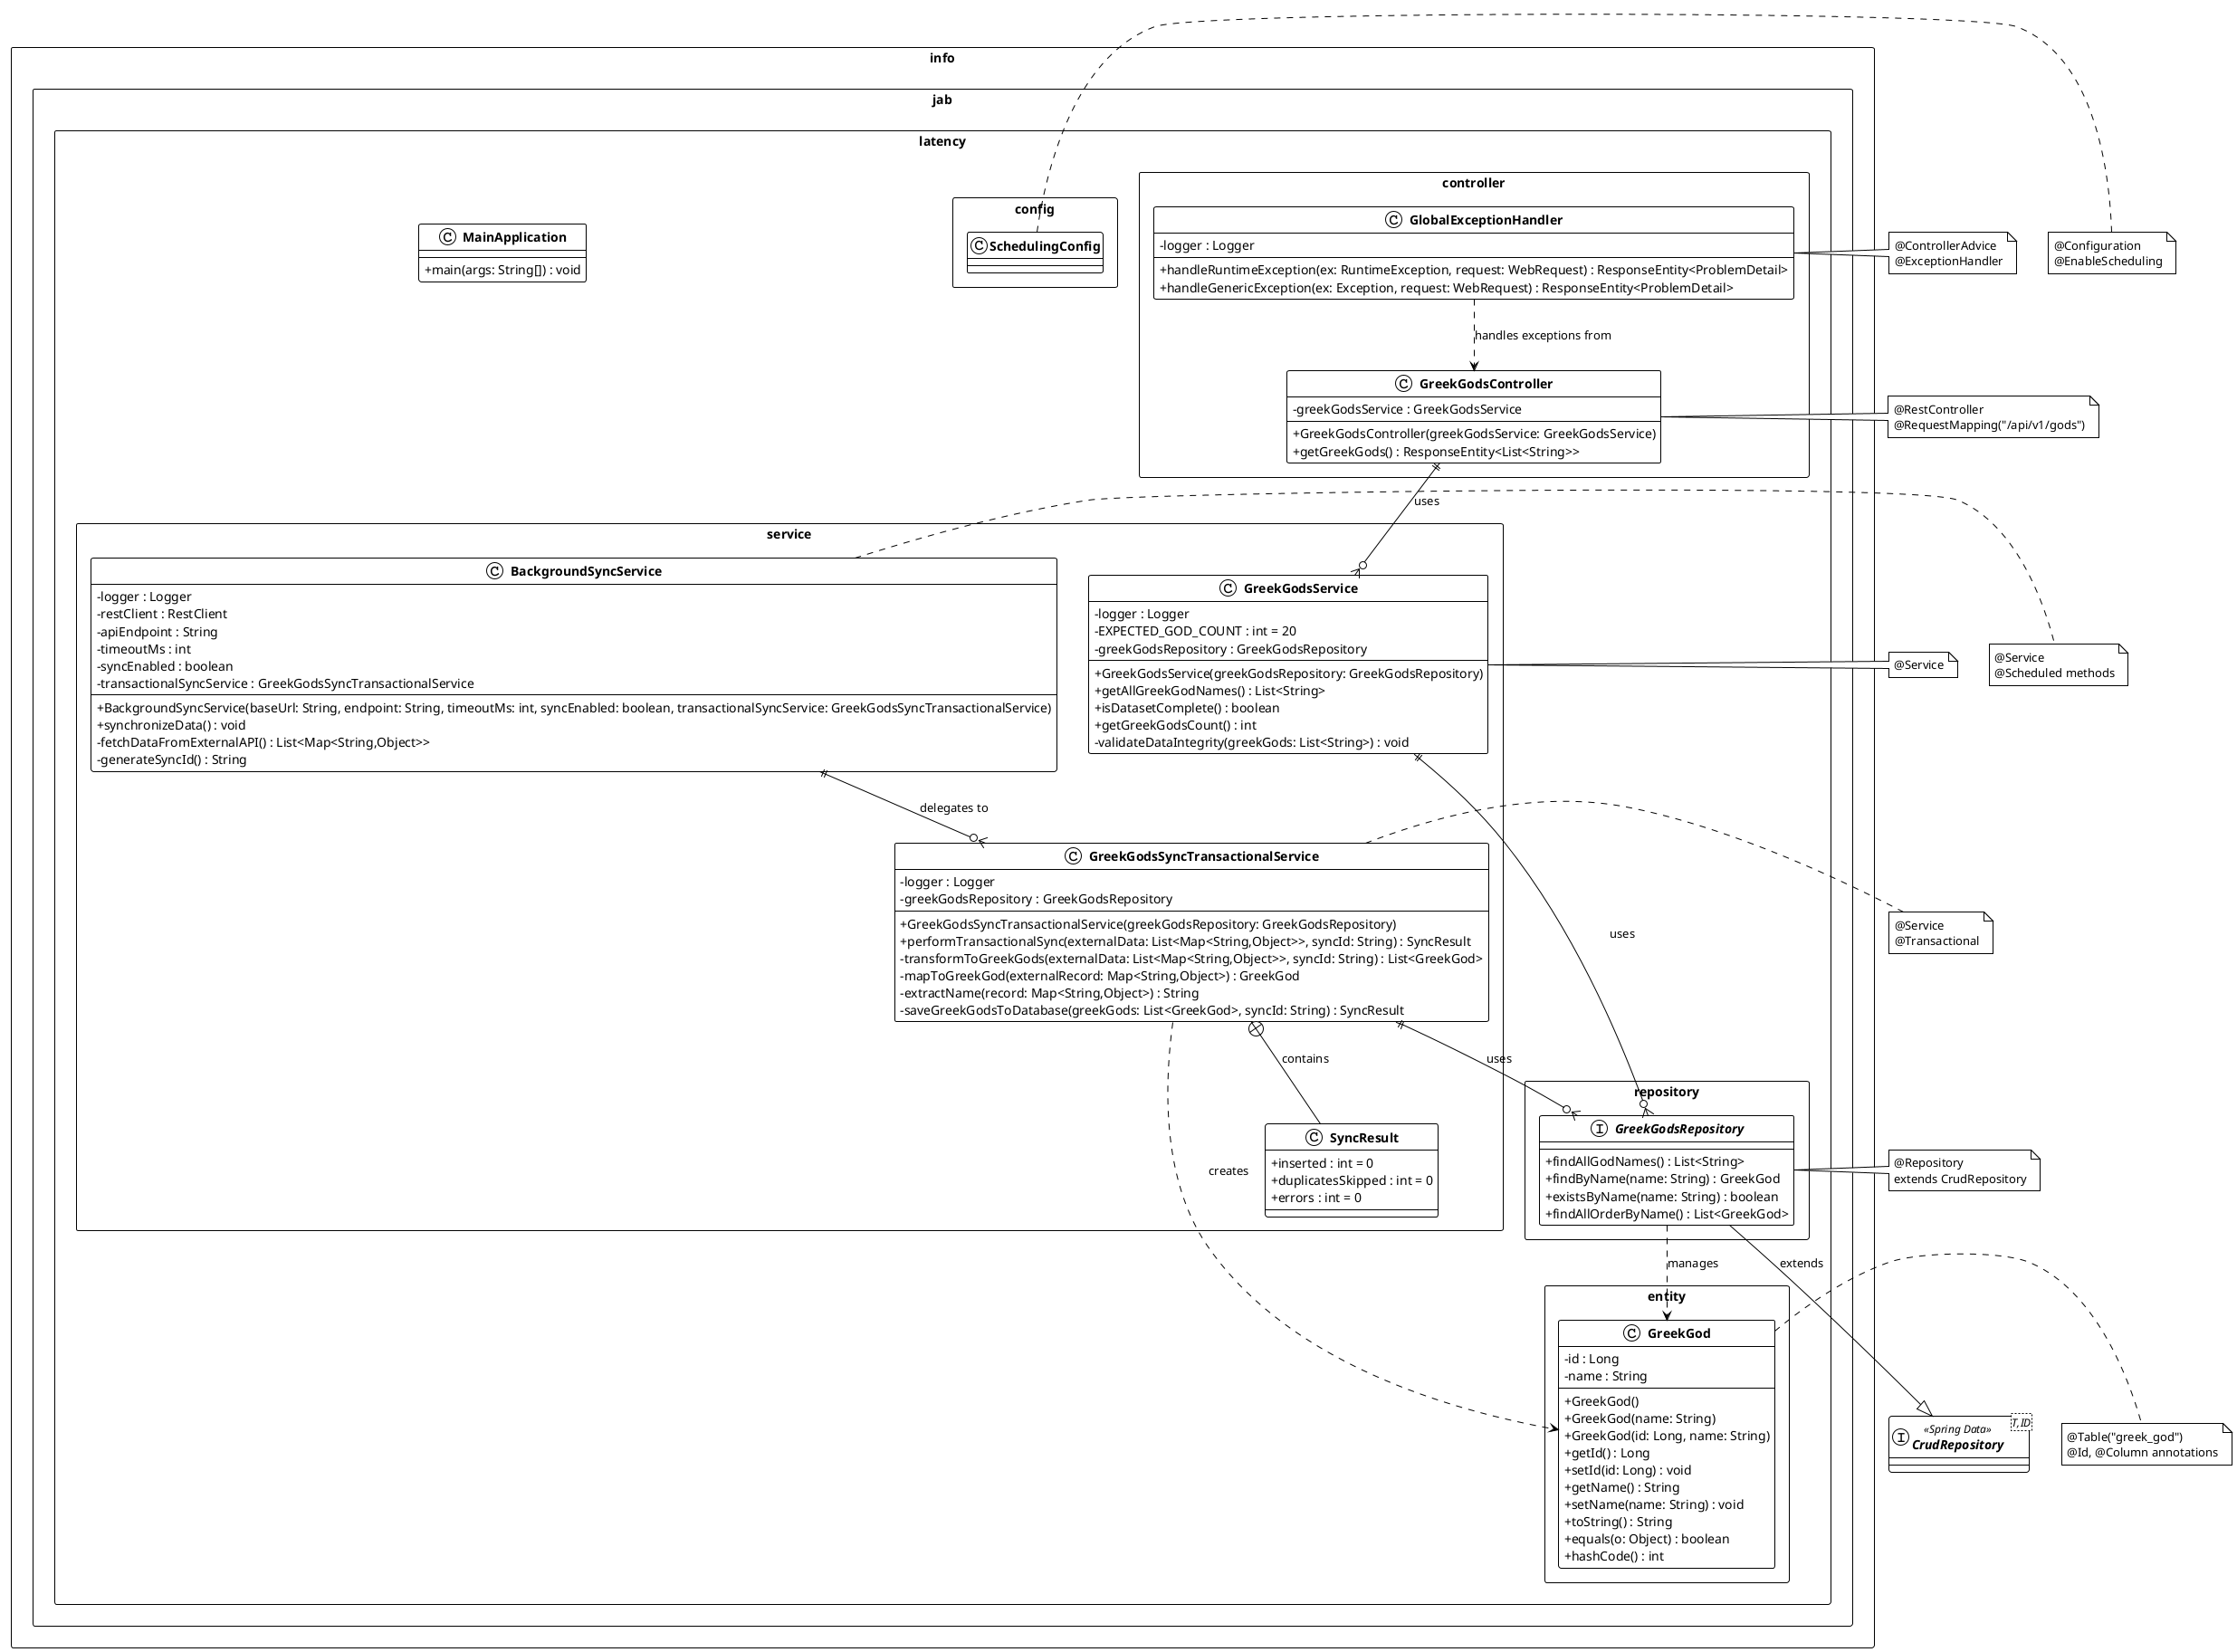 @startuml GreekGodsAPI_ClassDiagram
!theme plain
skinparam classAttributeIconSize 0
skinparam classFontStyle bold
skinparam packageStyle rectangle

' Package declarations
package "info.jab.latency.controller" {
    class GreekGodsController {
        - greekGodsService : GreekGodsService
        --
        + GreekGodsController(greekGodsService: GreekGodsService)
        + getGreekGods() : ResponseEntity<List<String>>
    }

    class GlobalExceptionHandler {
        - logger : Logger
        --
        + handleRuntimeException(ex: RuntimeException, request: WebRequest) : ResponseEntity<ProblemDetail>
        + handleGenericException(ex: Exception, request: WebRequest) : ResponseEntity<ProblemDetail>
    }
}

package "info.jab.latency.service" {
    class GreekGodsService {
        - logger : Logger
        - EXPECTED_GOD_COUNT : int = 20
        - greekGodsRepository : GreekGodsRepository
        --
        + GreekGodsService(greekGodsRepository: GreekGodsRepository)
        + getAllGreekGodNames() : List<String>
        + isDatasetComplete() : boolean
        + getGreekGodsCount() : int
        - validateDataIntegrity(greekGods: List<String>) : void
    }

    class BackgroundSyncService {
        - logger : Logger
        - restClient : RestClient
        - apiEndpoint : String
        - timeoutMs : int
        - syncEnabled : boolean
        - transactionalSyncService : GreekGodsSyncTransactionalService
        --
        + BackgroundSyncService(baseUrl: String, endpoint: String, timeoutMs: int, syncEnabled: boolean, transactionalSyncService: GreekGodsSyncTransactionalService)
        + synchronizeData() : void
        - fetchDataFromExternalAPI() : List<Map<String,Object>>
        - generateSyncId() : String
    }

    class GreekGodsSyncTransactionalService {
        - logger : Logger
        - greekGodsRepository : GreekGodsRepository
        --
        + GreekGodsSyncTransactionalService(greekGodsRepository: GreekGodsRepository)
        + performTransactionalSync(externalData: List<Map<String,Object>>, syncId: String) : SyncResult
        - transformToGreekGods(externalData: List<Map<String,Object>>, syncId: String) : List<GreekGod>
        - mapToGreekGod(externalRecord: Map<String,Object>) : GreekGod
        - extractName(record: Map<String,Object>) : String
        - saveGreekGodsToDatabase(greekGods: List<GreekGod>, syncId: String) : SyncResult
    }

    class SyncResult {
        + inserted : int = 0
        + duplicatesSkipped : int = 0
        + errors : int = 0
    }
}

package "info.jab.latency.repository" {
    interface GreekGodsRepository {
        + findAllGodNames() : List<String>
        + findByName(name: String) : GreekGod
        + existsByName(name: String) : boolean
        + findAllOrderByName() : List<GreekGod>
    }
}

package "info.jab.latency.entity" {
    class GreekGod {
        - id : Long
        - name : String
        --
        + GreekGod()
        + GreekGod(name: String)
        + GreekGod(id: Long, name: String)
        + getId() : Long
        + setId(id: Long) : void
        + getName() : String
        + setName(name: String) : void
        + toString() : String
        + equals(o: Object) : boolean
        + hashCode() : int
    }
}

package "info.jab.latency.config" {
    class SchedulingConfig {
    }
}

package "info.jab.latency" {
    class MainApplication {
        + main(args: String[]) : void
    }
}

' Spring Framework External Dependencies
interface CrudRepository<T,ID> <<Spring Data>> {
}

' Relationships - Composition and Dependencies
GreekGodsController ||--o{ GreekGodsService : uses
GreekGodsService ||--o{ GreekGodsRepository : uses
GreekGodsRepository --|> CrudRepository : extends
GreekGodsRepository ..> GreekGod : manages
BackgroundSyncService ||--o{ GreekGodsSyncTransactionalService : delegates to
GreekGodsSyncTransactionalService ||--o{ GreekGodsRepository : uses
GreekGodsSyncTransactionalService ..> GreekGod : creates
GreekGodsSyncTransactionalService +-- SyncResult : contains

' Exception handling relationship
GlobalExceptionHandler ..> GreekGodsController : handles exceptions from

' Annotation stereotypes
note right of GreekGodsController : @RestController\n@RequestMapping("/api/v1/gods")
note right of GreekGodsService : @Service
note right of BackgroundSyncService : @Service\n@Scheduled methods
note right of GreekGodsSyncTransactionalService : @Service\n@Transactional
note right of GreekGodsRepository : @Repository\nextends CrudRepository
note right of GreekGod : @Table("greek_god")\n@Id, @Column annotations
note right of GlobalExceptionHandler : @ControllerAdvice\n@ExceptionHandler
note right of SchedulingConfig : @Configuration\n@EnableScheduling

@enduml
